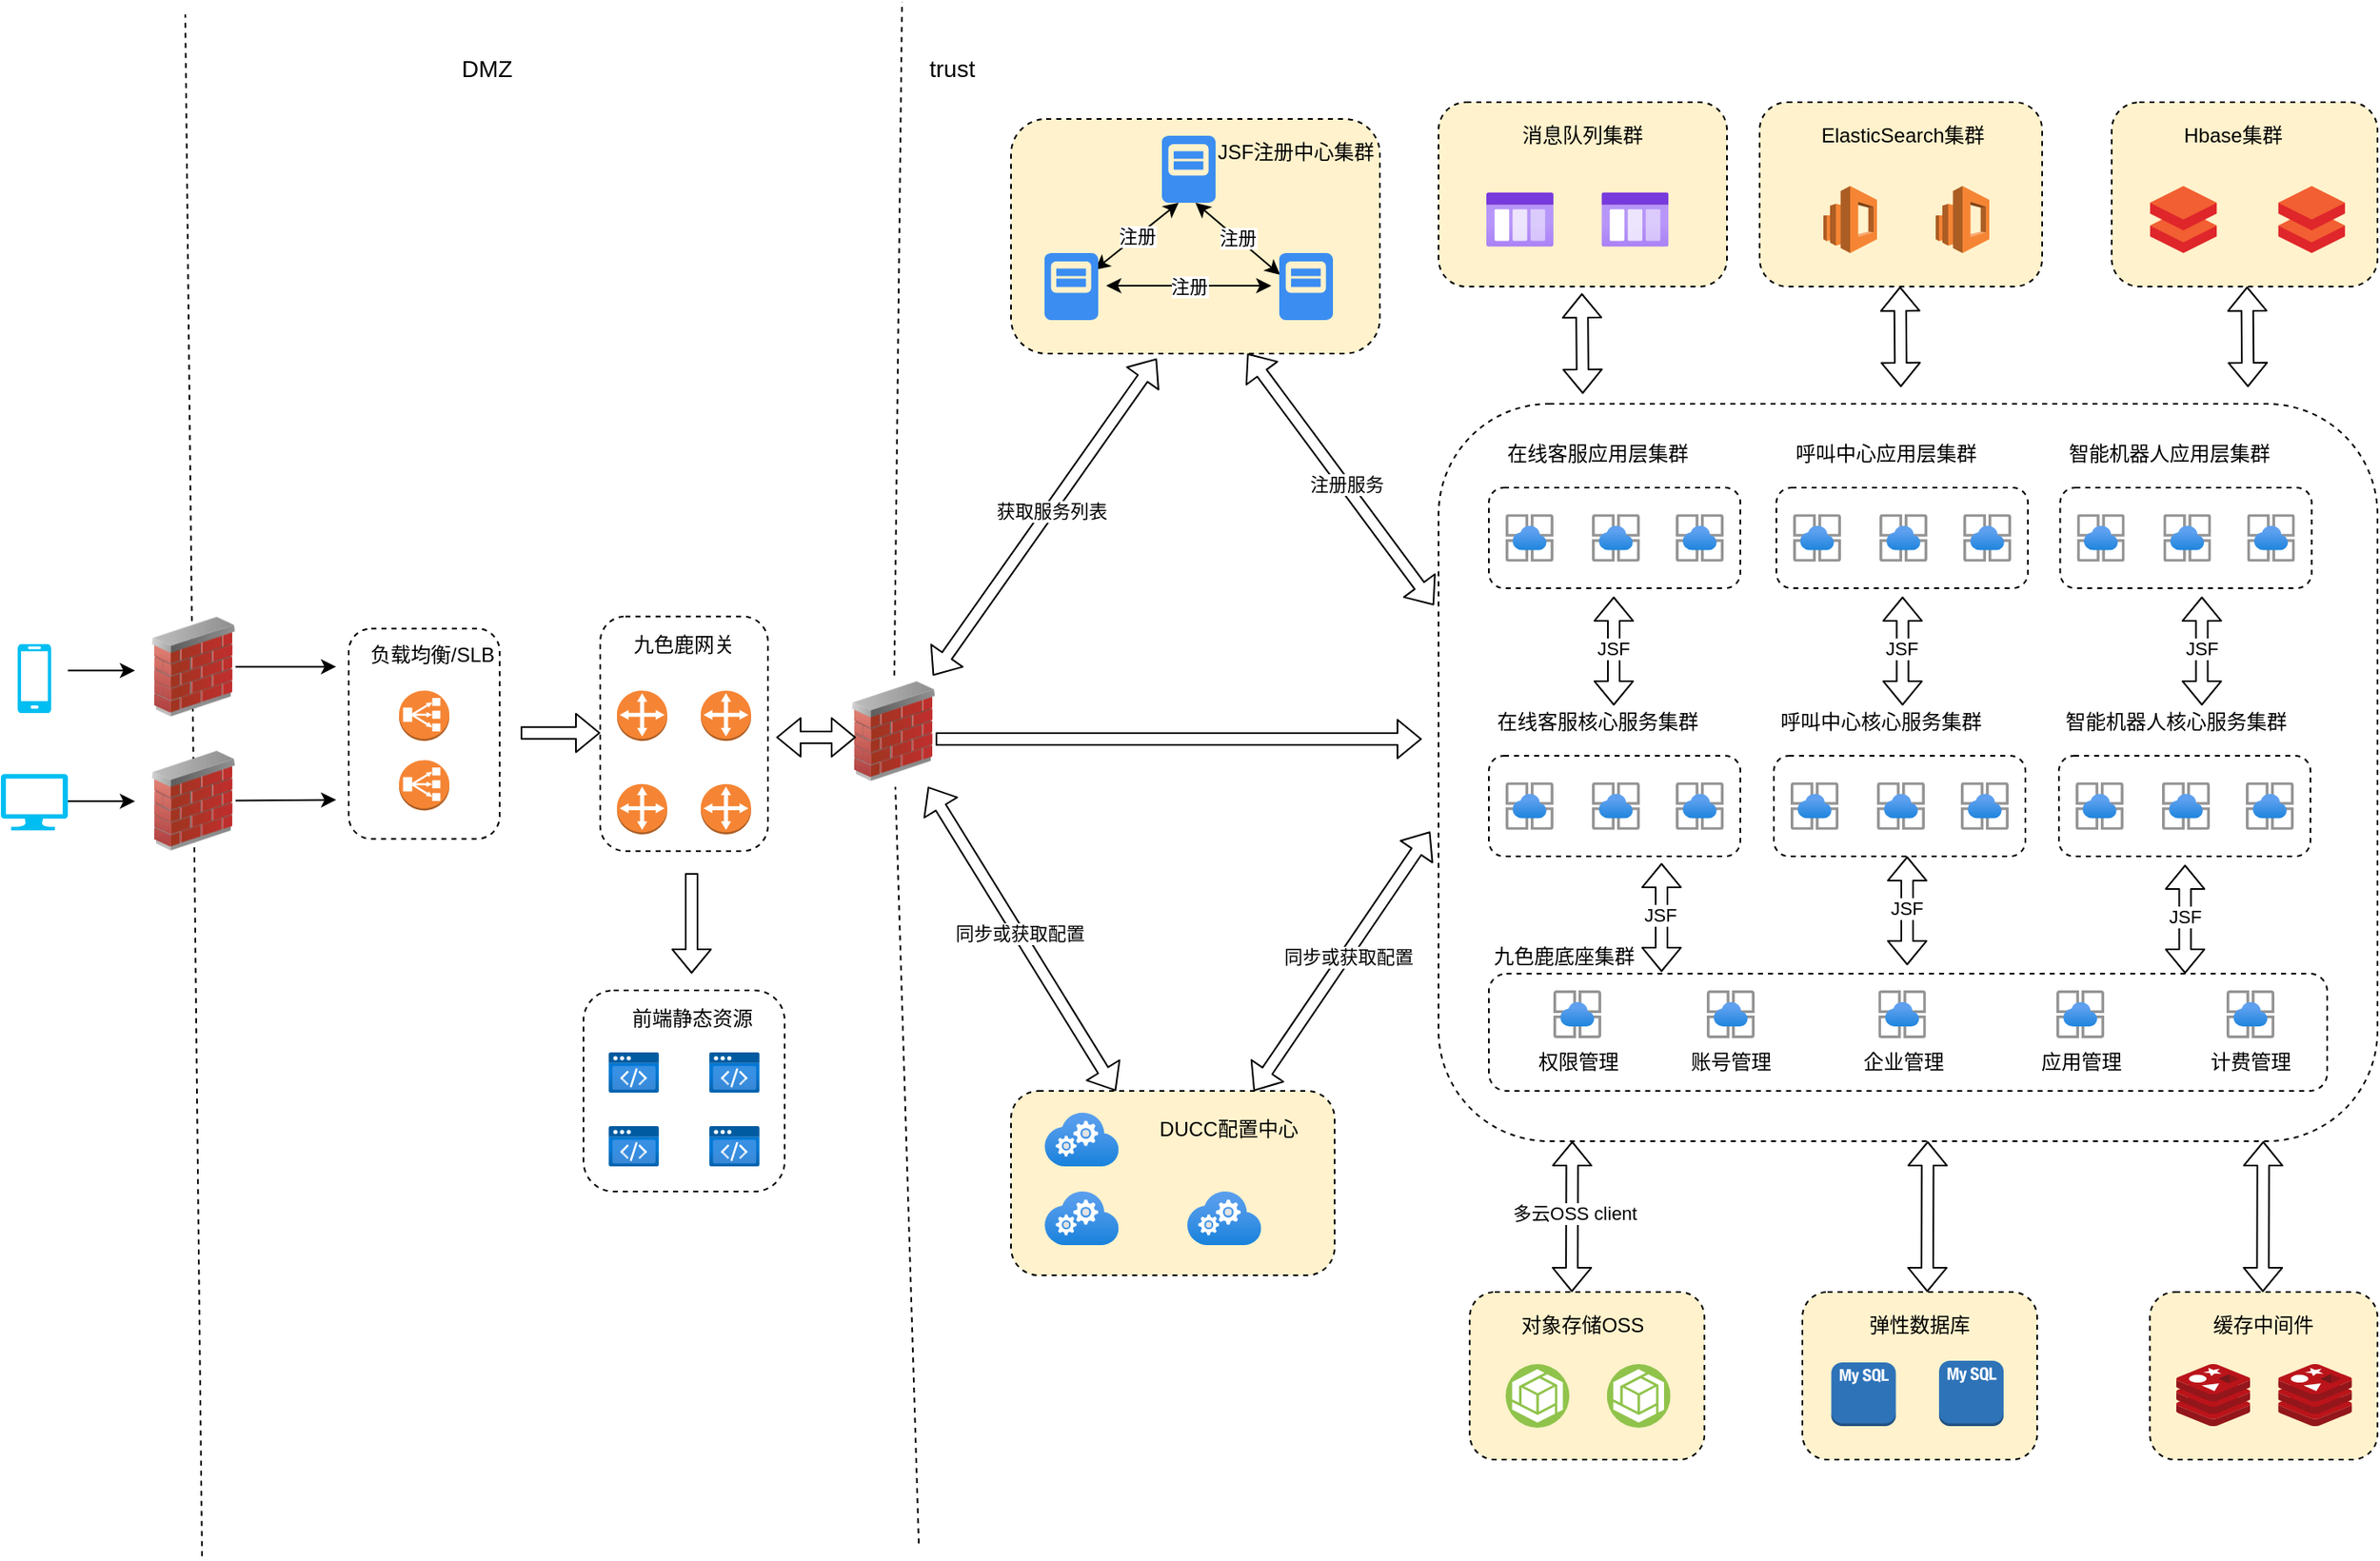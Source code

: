 <mxfile version="13.10.8" type="github">
  <diagram id="4m0wapcWZzs-jETfaVTt" name="第 1 页">
    <mxGraphModel dx="2203" dy="771" grid="1" gridSize="10" guides="1" tooltips="1" connect="1" arrows="1" fold="1" page="1" pageScale="1" pageWidth="827" pageHeight="1169" math="0" shadow="0">
      <root>
        <mxCell id="0" />
        <mxCell id="1" parent="0" />
        <mxCell id="VIq6k27REmudd6MNiA6y-170" value="" style="rounded=1;whiteSpace=wrap;html=1;dashed=1;fillColor=#FFF2CC;" parent="1" vertex="1">
          <mxGeometry x="1031.5" y="60" width="158.5" height="110" as="geometry" />
        </mxCell>
        <mxCell id="VIq6k27REmudd6MNiA6y-151" value="" style="rounded=1;whiteSpace=wrap;html=1;dashed=1;fillColor=#FFFFFF;" parent="1" vertex="1">
          <mxGeometry x="-20" y="374.1" width="90" height="125.5" as="geometry" />
        </mxCell>
        <mxCell id="VIq6k27REmudd6MNiA6y-1" value="" style="rounded=1;whiteSpace=wrap;html=1;dashed=1;" parent="1" vertex="1">
          <mxGeometry x="630" y="240" width="560" height="440" as="geometry" />
        </mxCell>
        <mxCell id="VIq6k27REmudd6MNiA6y-2" value="" style="rounded=1;whiteSpace=wrap;html=1;dashed=1;fillColor=#FFFFFF;" parent="1" vertex="1">
          <mxGeometry x="660" y="580" width="500" height="70" as="geometry" />
        </mxCell>
        <mxCell id="VIq6k27REmudd6MNiA6y-5" value="权限管理" style="aspect=fixed;html=1;points=[];align=center;image;fontSize=12;image=img/lib/azure2/app_services/App_Service_Environments.svg;rounded=1;dashed=1;" parent="1" vertex="1">
          <mxGeometry x="698.5" y="590" width="28.5" height="28.5" as="geometry" />
        </mxCell>
        <mxCell id="VIq6k27REmudd6MNiA6y-9" value="账号管理" style="aspect=fixed;html=1;points=[];align=center;image;fontSize=12;image=img/lib/azure2/app_services/App_Service_Environments.svg;rounded=1;dashed=1;" parent="1" vertex="1">
          <mxGeometry x="790" y="590" width="28.5" height="28.5" as="geometry" />
        </mxCell>
        <mxCell id="VIq6k27REmudd6MNiA6y-10" value="企业管理" style="aspect=fixed;html=1;points=[];align=center;image;fontSize=12;image=img/lib/azure2/app_services/App_Service_Environments.svg;rounded=1;dashed=1;" parent="1" vertex="1">
          <mxGeometry x="892.25" y="590" width="28.5" height="28.5" as="geometry" />
        </mxCell>
        <mxCell id="VIq6k27REmudd6MNiA6y-11" value="应用管理" style="aspect=fixed;html=1;points=[];align=center;image;fontSize=12;image=img/lib/azure2/app_services/App_Service_Environments.svg;rounded=1;dashed=1;" parent="1" vertex="1">
          <mxGeometry x="998.5" y="590" width="28.5" height="28.5" as="geometry" />
        </mxCell>
        <mxCell id="VIq6k27REmudd6MNiA6y-12" value="计费管理" style="aspect=fixed;html=1;points=[];align=center;image;fontSize=12;image=img/lib/azure2/app_services/App_Service_Environments.svg;rounded=1;dashed=1;" parent="1" vertex="1">
          <mxGeometry x="1100" y="590" width="28.5" height="28.5" as="geometry" />
        </mxCell>
        <mxCell id="VIq6k27REmudd6MNiA6y-13" value="九色鹿底座集群" style="text;html=1;strokeColor=none;fillColor=none;align=center;verticalAlign=middle;whiteSpace=wrap;rounded=0;dashed=1;" parent="1" vertex="1">
          <mxGeometry x="660" y="560" width="90" height="20" as="geometry" />
        </mxCell>
        <mxCell id="VIq6k27REmudd6MNiA6y-15" value="" style="rounded=1;whiteSpace=wrap;html=1;dashed=1;fillColor=#FFFFFF;" parent="1" vertex="1">
          <mxGeometry x="660" y="450" width="150" height="60" as="geometry" />
        </mxCell>
        <mxCell id="VIq6k27REmudd6MNiA6y-16" value="" style="aspect=fixed;html=1;points=[];align=center;image;fontSize=12;image=img/lib/azure2/app_services/App_Service_Environments.svg;rounded=1;dashed=1;" parent="1" vertex="1">
          <mxGeometry x="670" y="465.75" width="28.5" height="28.5" as="geometry" />
        </mxCell>
        <mxCell id="VIq6k27REmudd6MNiA6y-17" value="" style="aspect=fixed;html=1;points=[];align=center;image;fontSize=12;image=img/lib/azure2/app_services/App_Service_Environments.svg;rounded=1;dashed=1;" parent="1" vertex="1">
          <mxGeometry x="721.5" y="465.75" width="28.5" height="28.5" as="geometry" />
        </mxCell>
        <mxCell id="VIq6k27REmudd6MNiA6y-20" value="在线客服核心服务集群" style="text;html=1;strokeColor=none;fillColor=none;align=center;verticalAlign=middle;whiteSpace=wrap;rounded=0;dashed=1;" parent="1" vertex="1">
          <mxGeometry x="660" y="420" width="130" height="20" as="geometry" />
        </mxCell>
        <mxCell id="VIq6k27REmudd6MNiA6y-21" value="" style="aspect=fixed;html=1;points=[];align=center;image;fontSize=12;image=img/lib/azure2/app_services/App_Service_Environments.svg;rounded=1;dashed=1;" parent="1" vertex="1">
          <mxGeometry x="771.5" y="465.75" width="28.5" height="28.5" as="geometry" />
        </mxCell>
        <mxCell id="VIq6k27REmudd6MNiA6y-22" value="" style="rounded=1;whiteSpace=wrap;html=1;dashed=1;fillColor=#FFFFFF;" parent="1" vertex="1">
          <mxGeometry x="830" y="450" width="150" height="60" as="geometry" />
        </mxCell>
        <mxCell id="VIq6k27REmudd6MNiA6y-23" value="" style="aspect=fixed;html=1;points=[];align=center;image;fontSize=12;image=img/lib/azure2/app_services/App_Service_Environments.svg;rounded=1;dashed=1;" parent="1" vertex="1">
          <mxGeometry x="840" y="465.75" width="28.5" height="28.5" as="geometry" />
        </mxCell>
        <mxCell id="VIq6k27REmudd6MNiA6y-24" value="" style="aspect=fixed;html=1;points=[];align=center;image;fontSize=12;image=img/lib/azure2/app_services/App_Service_Environments.svg;rounded=1;dashed=1;" parent="1" vertex="1">
          <mxGeometry x="891.5" y="465.75" width="28.5" height="28.5" as="geometry" />
        </mxCell>
        <mxCell id="VIq6k27REmudd6MNiA6y-25" value="" style="aspect=fixed;html=1;points=[];align=center;image;fontSize=12;image=img/lib/azure2/app_services/App_Service_Environments.svg;rounded=1;dashed=1;" parent="1" vertex="1">
          <mxGeometry x="941.5" y="465.75" width="28.5" height="28.5" as="geometry" />
        </mxCell>
        <mxCell id="VIq6k27REmudd6MNiA6y-26" value="呼叫中心核心服务集群" style="text;html=1;strokeColor=none;fillColor=none;align=center;verticalAlign=middle;whiteSpace=wrap;rounded=0;dashed=1;" parent="1" vertex="1">
          <mxGeometry x="828.5" y="420" width="130" height="20" as="geometry" />
        </mxCell>
        <mxCell id="VIq6k27REmudd6MNiA6y-31" value="" style="rounded=1;whiteSpace=wrap;html=1;dashed=1;fillColor=#FFFFFF;" parent="1" vertex="1">
          <mxGeometry x="1000" y="450" width="150" height="60" as="geometry" />
        </mxCell>
        <mxCell id="VIq6k27REmudd6MNiA6y-32" value="" style="aspect=fixed;html=1;points=[];align=center;image;fontSize=12;image=img/lib/azure2/app_services/App_Service_Environments.svg;rounded=1;dashed=1;" parent="1" vertex="1">
          <mxGeometry x="1010" y="465.75" width="28.5" height="28.5" as="geometry" />
        </mxCell>
        <mxCell id="VIq6k27REmudd6MNiA6y-33" value="" style="aspect=fixed;html=1;points=[];align=center;image;fontSize=12;image=img/lib/azure2/app_services/App_Service_Environments.svg;rounded=1;dashed=1;" parent="1" vertex="1">
          <mxGeometry x="1061.5" y="465.75" width="28.5" height="28.5" as="geometry" />
        </mxCell>
        <mxCell id="VIq6k27REmudd6MNiA6y-34" value="" style="aspect=fixed;html=1;points=[];align=center;image;fontSize=12;image=img/lib/azure2/app_services/App_Service_Environments.svg;rounded=1;dashed=1;" parent="1" vertex="1">
          <mxGeometry x="1111.5" y="465.75" width="28.5" height="28.5" as="geometry" />
        </mxCell>
        <mxCell id="VIq6k27REmudd6MNiA6y-35" value="智能机器人核心服务集群" style="text;html=1;strokeColor=none;fillColor=none;align=center;verticalAlign=middle;whiteSpace=wrap;rounded=0;dashed=1;" parent="1" vertex="1">
          <mxGeometry x="998.5" y="420" width="141.5" height="20" as="geometry" />
        </mxCell>
        <mxCell id="VIq6k27REmudd6MNiA6y-37" value="" style="shape=flexArrow;endArrow=classic;startArrow=classic;html=1;width=7;endWidth=15;endSize=4.33;startWidth=15;startSize=4.33;" parent="1" edge="1">
          <mxGeometry width="50" height="50" relative="1" as="geometry">
            <mxPoint x="763" y="579" as="sourcePoint" />
            <mxPoint x="763" y="514" as="targetPoint" />
          </mxGeometry>
        </mxCell>
        <mxCell id="VIq6k27REmudd6MNiA6y-38" value="JSF" style="edgeLabel;html=1;align=center;verticalAlign=middle;resizable=0;points=[];" parent="VIq6k27REmudd6MNiA6y-37" vertex="1" connectable="0">
          <mxGeometry x="0.218" y="1" relative="1" as="geometry">
            <mxPoint y="5" as="offset" />
          </mxGeometry>
        </mxCell>
        <mxCell id="VIq6k27REmudd6MNiA6y-39" value="" style="shape=flexArrow;endArrow=classic;startArrow=classic;html=1;width=7;endWidth=15;endSize=4.33;startWidth=15;startSize=4.33;" parent="1" edge="1">
          <mxGeometry width="50" height="50" relative="1" as="geometry">
            <mxPoint x="909.5" y="575" as="sourcePoint" />
            <mxPoint x="909.5" y="510" as="targetPoint" />
          </mxGeometry>
        </mxCell>
        <mxCell id="VIq6k27REmudd6MNiA6y-40" value="JSF" style="edgeLabel;html=1;align=center;verticalAlign=middle;resizable=0;points=[];" parent="VIq6k27REmudd6MNiA6y-39" vertex="1" connectable="0">
          <mxGeometry x="0.218" y="1" relative="1" as="geometry">
            <mxPoint y="5" as="offset" />
          </mxGeometry>
        </mxCell>
        <mxCell id="VIq6k27REmudd6MNiA6y-41" value="" style="shape=flexArrow;endArrow=classic;startArrow=classic;html=1;width=7;endWidth=15;endSize=4.33;startWidth=15;startSize=4.33;" parent="1" edge="1">
          <mxGeometry width="50" height="50" relative="1" as="geometry">
            <mxPoint x="1075.25" y="580" as="sourcePoint" />
            <mxPoint x="1075.25" y="515" as="targetPoint" />
          </mxGeometry>
        </mxCell>
        <mxCell id="VIq6k27REmudd6MNiA6y-42" value="JSF" style="edgeLabel;html=1;align=center;verticalAlign=middle;resizable=0;points=[];" parent="VIq6k27REmudd6MNiA6y-41" vertex="1" connectable="0">
          <mxGeometry x="0.218" y="1" relative="1" as="geometry">
            <mxPoint y="5" as="offset" />
          </mxGeometry>
        </mxCell>
        <mxCell id="VIq6k27REmudd6MNiA6y-48" value="" style="rounded=1;whiteSpace=wrap;html=1;dashed=1;fillColor=#FFFFFF;" parent="1" vertex="1">
          <mxGeometry x="660" y="290" width="150" height="60" as="geometry" />
        </mxCell>
        <mxCell id="VIq6k27REmudd6MNiA6y-49" value="" style="aspect=fixed;html=1;points=[];align=center;image;fontSize=12;image=img/lib/azure2/app_services/App_Service_Environments.svg;rounded=1;dashed=1;" parent="1" vertex="1">
          <mxGeometry x="670" y="305.75" width="28.5" height="28.5" as="geometry" />
        </mxCell>
        <mxCell id="VIq6k27REmudd6MNiA6y-50" value="" style="aspect=fixed;html=1;points=[];align=center;image;fontSize=12;image=img/lib/azure2/app_services/App_Service_Environments.svg;rounded=1;dashed=1;" parent="1" vertex="1">
          <mxGeometry x="721.5" y="305.75" width="28.5" height="28.5" as="geometry" />
        </mxCell>
        <mxCell id="VIq6k27REmudd6MNiA6y-51" value="在线客服应用层集群" style="text;html=1;strokeColor=none;fillColor=none;align=center;verticalAlign=middle;whiteSpace=wrap;rounded=0;dashed=1;" parent="1" vertex="1">
          <mxGeometry x="660" y="260" width="130" height="20" as="geometry" />
        </mxCell>
        <mxCell id="VIq6k27REmudd6MNiA6y-52" value="" style="aspect=fixed;html=1;points=[];align=center;image;fontSize=12;image=img/lib/azure2/app_services/App_Service_Environments.svg;rounded=1;dashed=1;" parent="1" vertex="1">
          <mxGeometry x="771.5" y="305.75" width="28.5" height="28.5" as="geometry" />
        </mxCell>
        <mxCell id="VIq6k27REmudd6MNiA6y-58" value="" style="rounded=1;whiteSpace=wrap;html=1;dashed=1;fillColor=#FFFFFF;" parent="1" vertex="1">
          <mxGeometry x="831.5" y="290" width="150" height="60" as="geometry" />
        </mxCell>
        <mxCell id="VIq6k27REmudd6MNiA6y-59" value="" style="aspect=fixed;html=1;points=[];align=center;image;fontSize=12;image=img/lib/azure2/app_services/App_Service_Environments.svg;rounded=1;dashed=1;" parent="1" vertex="1">
          <mxGeometry x="841.5" y="305.75" width="28.5" height="28.5" as="geometry" />
        </mxCell>
        <mxCell id="VIq6k27REmudd6MNiA6y-60" value="" style="aspect=fixed;html=1;points=[];align=center;image;fontSize=12;image=img/lib/azure2/app_services/App_Service_Environments.svg;rounded=1;dashed=1;" parent="1" vertex="1">
          <mxGeometry x="893" y="305.75" width="28.5" height="28.5" as="geometry" />
        </mxCell>
        <mxCell id="VIq6k27REmudd6MNiA6y-61" value="呼叫中心应用层集群" style="text;html=1;strokeColor=none;fillColor=none;align=center;verticalAlign=middle;whiteSpace=wrap;rounded=0;dashed=1;" parent="1" vertex="1">
          <mxGeometry x="831.5" y="260" width="130" height="20" as="geometry" />
        </mxCell>
        <mxCell id="VIq6k27REmudd6MNiA6y-62" value="" style="aspect=fixed;html=1;points=[];align=center;image;fontSize=12;image=img/lib/azure2/app_services/App_Service_Environments.svg;rounded=1;dashed=1;" parent="1" vertex="1">
          <mxGeometry x="943" y="305.75" width="28.5" height="28.5" as="geometry" />
        </mxCell>
        <mxCell id="VIq6k27REmudd6MNiA6y-63" value="" style="rounded=1;whiteSpace=wrap;html=1;dashed=1;fillColor=#FFFFFF;" parent="1" vertex="1">
          <mxGeometry x="1000.75" y="290" width="150" height="60" as="geometry" />
        </mxCell>
        <mxCell id="VIq6k27REmudd6MNiA6y-64" value="" style="aspect=fixed;html=1;points=[];align=center;image;fontSize=12;image=img/lib/azure2/app_services/App_Service_Environments.svg;rounded=1;dashed=1;" parent="1" vertex="1">
          <mxGeometry x="1010.75" y="305.75" width="28.5" height="28.5" as="geometry" />
        </mxCell>
        <mxCell id="VIq6k27REmudd6MNiA6y-65" value="" style="aspect=fixed;html=1;points=[];align=center;image;fontSize=12;image=img/lib/azure2/app_services/App_Service_Environments.svg;rounded=1;dashed=1;" parent="1" vertex="1">
          <mxGeometry x="1062.25" y="305.75" width="28.5" height="28.5" as="geometry" />
        </mxCell>
        <mxCell id="VIq6k27REmudd6MNiA6y-66" value="智能机器人应用层集群" style="text;html=1;strokeColor=none;fillColor=none;align=center;verticalAlign=middle;whiteSpace=wrap;rounded=0;dashed=1;" parent="1" vertex="1">
          <mxGeometry x="1000.75" y="260" width="130" height="20" as="geometry" />
        </mxCell>
        <mxCell id="VIq6k27REmudd6MNiA6y-67" value="" style="aspect=fixed;html=1;points=[];align=center;image;fontSize=12;image=img/lib/azure2/app_services/App_Service_Environments.svg;rounded=1;dashed=1;" parent="1" vertex="1">
          <mxGeometry x="1112.25" y="305.75" width="28.5" height="28.5" as="geometry" />
        </mxCell>
        <mxCell id="VIq6k27REmudd6MNiA6y-69" value="" style="shape=flexArrow;endArrow=classic;startArrow=classic;html=1;width=7;endWidth=15;endSize=4.33;startWidth=15;startSize=4.33;" parent="1" edge="1">
          <mxGeometry width="50" height="50" relative="1" as="geometry">
            <mxPoint x="734.5" y="420" as="sourcePoint" />
            <mxPoint x="734.5" y="355" as="targetPoint" />
          </mxGeometry>
        </mxCell>
        <mxCell id="VIq6k27REmudd6MNiA6y-70" value="JSF" style="edgeLabel;html=1;align=center;verticalAlign=middle;resizable=0;points=[];" parent="VIq6k27REmudd6MNiA6y-69" vertex="1" connectable="0">
          <mxGeometry x="0.218" y="1" relative="1" as="geometry">
            <mxPoint y="5" as="offset" />
          </mxGeometry>
        </mxCell>
        <mxCell id="VIq6k27REmudd6MNiA6y-71" value="" style="shape=flexArrow;endArrow=classic;startArrow=classic;html=1;width=7;endWidth=15;endSize=4.33;startWidth=15;startSize=4.33;" parent="1" edge="1">
          <mxGeometry width="50" height="50" relative="1" as="geometry">
            <mxPoint x="906.75" y="420" as="sourcePoint" />
            <mxPoint x="906.75" y="355" as="targetPoint" />
          </mxGeometry>
        </mxCell>
        <mxCell id="VIq6k27REmudd6MNiA6y-72" value="JSF" style="edgeLabel;html=1;align=center;verticalAlign=middle;resizable=0;points=[];" parent="VIq6k27REmudd6MNiA6y-71" vertex="1" connectable="0">
          <mxGeometry x="0.218" y="1" relative="1" as="geometry">
            <mxPoint y="5" as="offset" />
          </mxGeometry>
        </mxCell>
        <mxCell id="VIq6k27REmudd6MNiA6y-73" value="" style="shape=flexArrow;endArrow=classic;startArrow=classic;html=1;width=7;endWidth=15;endSize=4.33;startWidth=15;startSize=4.33;" parent="1" edge="1">
          <mxGeometry width="50" height="50" relative="1" as="geometry">
            <mxPoint x="1085.25" y="420" as="sourcePoint" />
            <mxPoint x="1085.25" y="355" as="targetPoint" />
          </mxGeometry>
        </mxCell>
        <mxCell id="VIq6k27REmudd6MNiA6y-74" value="JSF" style="edgeLabel;html=1;align=center;verticalAlign=middle;resizable=0;points=[];" parent="VIq6k27REmudd6MNiA6y-73" vertex="1" connectable="0">
          <mxGeometry x="0.218" y="1" relative="1" as="geometry">
            <mxPoint y="5" as="offset" />
          </mxGeometry>
        </mxCell>
        <mxCell id="VIq6k27REmudd6MNiA6y-75" value="" style="rounded=1;whiteSpace=wrap;html=1;dashed=1;fillColor=#FFFFFF;" parent="1" vertex="1">
          <mxGeometry x="130" y="366.85" width="100" height="140" as="geometry" />
        </mxCell>
        <mxCell id="VIq6k27REmudd6MNiA6y-76" value="" style="outlineConnect=0;dashed=0;verticalLabelPosition=bottom;verticalAlign=top;align=center;html=1;shape=mxgraph.aws3.customer_gateway;fillColor=#F58534;gradientColor=none;rounded=1;" parent="1" vertex="1">
          <mxGeometry x="140" y="411.1" width="30" height="30" as="geometry" />
        </mxCell>
        <mxCell id="VIq6k27REmudd6MNiA6y-77" value="" style="outlineConnect=0;dashed=0;verticalLabelPosition=bottom;verticalAlign=top;align=center;html=1;shape=mxgraph.aws3.customer_gateway;fillColor=#F58534;gradientColor=none;rounded=1;" parent="1" vertex="1">
          <mxGeometry x="190" y="411.1" width="30" height="30" as="geometry" />
        </mxCell>
        <mxCell id="VIq6k27REmudd6MNiA6y-78" value="" style="outlineConnect=0;dashed=0;verticalLabelPosition=bottom;verticalAlign=top;align=center;html=1;shape=mxgraph.aws3.customer_gateway;fillColor=#F58534;gradientColor=none;rounded=1;" parent="1" vertex="1">
          <mxGeometry x="140" y="466.85" width="30" height="30" as="geometry" />
        </mxCell>
        <mxCell id="VIq6k27REmudd6MNiA6y-79" value="九色鹿网关" style="text;html=1;strokeColor=none;fillColor=none;align=center;verticalAlign=middle;whiteSpace=wrap;rounded=0;dashed=1;" parent="1" vertex="1">
          <mxGeometry x="115" y="374.1" width="130" height="20" as="geometry" />
        </mxCell>
        <mxCell id="VIq6k27REmudd6MNiA6y-81" value="" style="shape=flexArrow;endArrow=classic;startArrow=none;html=1;width=7;endWidth=15;endSize=4.33;startWidth=15;startSize=4.33;startFill=0;" parent="1" edge="1">
          <mxGeometry width="50" height="50" relative="1" as="geometry">
            <mxPoint x="330" y="440" as="sourcePoint" />
            <mxPoint x="620" y="440" as="targetPoint" />
          </mxGeometry>
        </mxCell>
        <mxCell id="VIq6k27REmudd6MNiA6y-85" value="" style="rounded=1;whiteSpace=wrap;html=1;dashed=1;fillColor=#FFF2CC;" parent="1" vertex="1">
          <mxGeometry x="375" y="70" width="220" height="140" as="geometry" />
        </mxCell>
        <mxCell id="VIq6k27REmudd6MNiA6y-86" value="" style="outlineConnect=0;dashed=0;verticalLabelPosition=bottom;verticalAlign=top;align=center;html=1;shape=mxgraph.aws3.customer_gateway;fillColor=#F58534;gradientColor=none;rounded=1;" parent="1" vertex="1">
          <mxGeometry x="190" y="466.85" width="30" height="30" as="geometry" />
        </mxCell>
        <mxCell id="VIq6k27REmudd6MNiA6y-92" value="注册" style="endArrow=classic;startArrow=classic;html=1;" parent="1" edge="1">
          <mxGeometry width="50" height="50" relative="1" as="geometry">
            <mxPoint x="425" y="160" as="sourcePoint" />
            <mxPoint x="475" y="120" as="targetPoint" />
          </mxGeometry>
        </mxCell>
        <mxCell id="VIq6k27REmudd6MNiA6y-93" value="注册" style="endArrow=classic;startArrow=classic;html=1;entryX=-0.037;entryY=0.5;entryDx=0;entryDy=0;entryPerimeter=0;" parent="1" edge="1">
          <mxGeometry width="50" height="50" relative="1" as="geometry">
            <mxPoint x="431.74" y="169.5" as="sourcePoint" />
            <mxPoint x="530.26" y="169.5" as="targetPoint" />
          </mxGeometry>
        </mxCell>
        <mxCell id="VIq6k27REmudd6MNiA6y-95" value="注册" style="endArrow=classic;startArrow=classic;html=1;entryX=0.013;entryY=0.075;entryDx=0;entryDy=0;entryPerimeter=0;" parent="1" edge="1">
          <mxGeometry width="50" height="50" relative="1" as="geometry">
            <mxPoint x="485" y="120" as="sourcePoint" />
            <mxPoint x="535.52" y="163" as="targetPoint" />
          </mxGeometry>
        </mxCell>
        <mxCell id="VIq6k27REmudd6MNiA6y-96" value="" style="html=1;aspect=fixed;strokeColor=none;shadow=0;align=center;verticalAlign=top;fillColor=#3B8DF1;shape=mxgraph.gcp2.node;rounded=1;dashed=1;" parent="1" vertex="1">
          <mxGeometry x="465" y="80" width="32" height="40" as="geometry" />
        </mxCell>
        <mxCell id="VIq6k27REmudd6MNiA6y-97" value="" style="html=1;aspect=fixed;strokeColor=none;shadow=0;align=center;verticalAlign=top;fillColor=#3B8DF1;shape=mxgraph.gcp2.node;rounded=1;dashed=1;" parent="1" vertex="1">
          <mxGeometry x="535" y="150" width="32" height="40" as="geometry" />
        </mxCell>
        <mxCell id="VIq6k27REmudd6MNiA6y-98" value="" style="html=1;aspect=fixed;strokeColor=none;shadow=0;align=center;verticalAlign=top;fillColor=#3B8DF1;shape=mxgraph.gcp2.node;rounded=1;dashed=1;" parent="1" vertex="1">
          <mxGeometry x="395" y="150" width="32" height="40" as="geometry" />
        </mxCell>
        <mxCell id="VIq6k27REmudd6MNiA6y-99" value="JSF注册中心集群" style="text;html=1;strokeColor=none;fillColor=none;align=center;verticalAlign=middle;whiteSpace=wrap;rounded=0;dashed=1;" parent="1" vertex="1">
          <mxGeometry x="480" y="80" width="130" height="20" as="geometry" />
        </mxCell>
        <mxCell id="VIq6k27REmudd6MNiA6y-100" value="" style="shape=flexArrow;endArrow=classic;startArrow=classic;html=1;width=7;endWidth=15;endSize=4.33;startWidth=15;startSize=4.33;entryX=0.395;entryY=1.021;entryDx=0;entryDy=0;entryPerimeter=0;" parent="1" source="G7z-j5rVqPP3TAjrnrh4-25" edge="1" target="VIq6k27REmudd6MNiA6y-85">
          <mxGeometry width="50" height="50" relative="1" as="geometry">
            <mxPoint x="290" y="370" as="sourcePoint" />
            <mxPoint x="503.5" y="210" as="targetPoint" />
          </mxGeometry>
        </mxCell>
        <mxCell id="VIq6k27REmudd6MNiA6y-102" value="获取服务列表" style="edgeLabel;html=1;align=center;verticalAlign=middle;resizable=0;points=[];" parent="VIq6k27REmudd6MNiA6y-100" vertex="1" connectable="0">
          <mxGeometry x="0.04" relative="1" as="geometry">
            <mxPoint x="1" as="offset" />
          </mxGeometry>
        </mxCell>
        <mxCell id="VIq6k27REmudd6MNiA6y-103" value="" style="shape=flexArrow;endArrow=classic;startArrow=classic;html=1;width=7;endWidth=15;endSize=4.33;startWidth=15;startSize=4.33;exitX=0.75;exitY=0;exitDx=0;exitDy=0;entryX=-0.005;entryY=0.273;entryDx=0;entryDy=0;entryPerimeter=0;" parent="1" target="VIq6k27REmudd6MNiA6y-1" edge="1">
          <mxGeometry width="50" height="50" relative="1" as="geometry">
            <mxPoint x="516" y="210" as="sourcePoint" />
            <mxPoint x="621" y="400" as="targetPoint" />
          </mxGeometry>
        </mxCell>
        <mxCell id="VIq6k27REmudd6MNiA6y-104" value="注册服务" style="edgeLabel;html=1;align=center;verticalAlign=middle;resizable=0;points=[];" parent="VIq6k27REmudd6MNiA6y-103" vertex="1" connectable="0">
          <mxGeometry x="0.04" relative="1" as="geometry">
            <mxPoint x="1" as="offset" />
          </mxGeometry>
        </mxCell>
        <mxCell id="VIq6k27REmudd6MNiA6y-105" value="" style="rounded=1;whiteSpace=wrap;html=1;dashed=1;fillColor=#FFF2CC;" parent="1" vertex="1">
          <mxGeometry x="648.58" y="770" width="140" height="100" as="geometry" />
        </mxCell>
        <mxCell id="VIq6k27REmudd6MNiA6y-108" value="" style="perimeter=ellipsePerimeter;html=1;align=center;shadow=0;dashed=0;fontColor=#4277BB;labelBackgroundColor=#ffffff;fontSize=12;spacingTop=3;image;image=img/lib/ibm/vpc/ObjectStorage.svg;rounded=1;fillColor=#FFFFFF;" parent="1" vertex="1">
          <mxGeometry x="670" y="813" width="38" height="38" as="geometry" />
        </mxCell>
        <mxCell id="VIq6k27REmudd6MNiA6y-109" value="" style="perimeter=ellipsePerimeter;html=1;align=center;shadow=0;dashed=0;fontColor=#4277BB;labelBackgroundColor=#ffffff;fontSize=12;spacingTop=3;image;image=img/lib/ibm/vpc/ObjectStorage.svg;rounded=1;fillColor=#FFFFFF;" parent="1" vertex="1">
          <mxGeometry x="730.35" y="813" width="38" height="38" as="geometry" />
        </mxCell>
        <mxCell id="VIq6k27REmudd6MNiA6y-110" value="对象存储OSS" style="text;html=1;strokeColor=none;fillColor=none;align=center;verticalAlign=middle;whiteSpace=wrap;rounded=0;dashed=1;" parent="1" vertex="1">
          <mxGeometry x="651" y="780" width="130" height="20" as="geometry" />
        </mxCell>
        <mxCell id="VIq6k27REmudd6MNiA6y-112" value="" style="shape=flexArrow;endArrow=classic;startArrow=classic;html=1;width=7;endWidth=15;endSize=4.33;startWidth=15;startSize=4.33;" parent="1" edge="1">
          <mxGeometry width="50" height="50" relative="1" as="geometry">
            <mxPoint x="709.5" y="770" as="sourcePoint" />
            <mxPoint x="709.75" y="680" as="targetPoint" />
          </mxGeometry>
        </mxCell>
        <mxCell id="VIq6k27REmudd6MNiA6y-113" value="多云OSS client" style="edgeLabel;html=1;align=center;verticalAlign=middle;resizable=0;points=[];" parent="VIq6k27REmudd6MNiA6y-112" vertex="1" connectable="0">
          <mxGeometry x="0.04" relative="1" as="geometry">
            <mxPoint x="1" as="offset" />
          </mxGeometry>
        </mxCell>
        <mxCell id="VIq6k27REmudd6MNiA6y-114" value="" style="rounded=1;whiteSpace=wrap;html=1;dashed=1;fillColor=#FFF2CC;" parent="1" vertex="1">
          <mxGeometry x="375" y="650" width="193" height="110" as="geometry" />
        </mxCell>
        <mxCell id="VIq6k27REmudd6MNiA6y-121" value="DUCC配置中心" style="text;html=1;strokeColor=none;fillColor=none;align=center;verticalAlign=middle;whiteSpace=wrap;rounded=0;dashed=1;" parent="1" vertex="1">
          <mxGeometry x="440" y="663" width="130" height="20" as="geometry" />
        </mxCell>
        <mxCell id="VIq6k27REmudd6MNiA6y-122" value="" style="aspect=fixed;html=1;points=[];align=center;image;fontSize=12;image=img/lib/azure2/compute/Cloud_Services_Classic.svg;rounded=1;dashed=1;fillColor=#FFFFFF;" parent="1" vertex="1">
          <mxGeometry x="395" y="710" width="44.31" height="32" as="geometry" />
        </mxCell>
        <mxCell id="VIq6k27REmudd6MNiA6y-123" value="" style="aspect=fixed;html=1;points=[];align=center;image;fontSize=12;image=img/lib/azure2/compute/Cloud_Services_Classic.svg;rounded=1;dashed=1;fillColor=#FFFFFF;" parent="1" vertex="1">
          <mxGeometry x="395" y="663" width="44.31" height="32" as="geometry" />
        </mxCell>
        <mxCell id="VIq6k27REmudd6MNiA6y-124" value="" style="aspect=fixed;html=1;points=[];align=center;image;fontSize=12;image=img/lib/azure2/compute/Cloud_Services_Classic.svg;rounded=1;dashed=1;fillColor=#FFFFFF;" parent="1" vertex="1">
          <mxGeometry x="480.0" y="710" width="44.31" height="32" as="geometry" />
        </mxCell>
        <mxCell id="VIq6k27REmudd6MNiA6y-125" value="" style="shape=flexArrow;endArrow=classic;startArrow=classic;html=1;width=7;endWidth=15;endSize=4.33;startWidth=15;startSize=4.33;" parent="1" source="VIq6k27REmudd6MNiA6y-114" edge="1" target="G7z-j5rVqPP3TAjrnrh4-25">
          <mxGeometry width="50" height="50" relative="1" as="geometry">
            <mxPoint x="321.5" y="670" as="sourcePoint" />
            <mxPoint x="300" y="480" as="targetPoint" />
          </mxGeometry>
        </mxCell>
        <mxCell id="VIq6k27REmudd6MNiA6y-126" value="同步或获取配置" style="edgeLabel;html=1;align=center;verticalAlign=middle;resizable=0;points=[];" parent="VIq6k27REmudd6MNiA6y-125" vertex="1" connectable="0">
          <mxGeometry x="0.04" relative="1" as="geometry">
            <mxPoint x="1" as="offset" />
          </mxGeometry>
        </mxCell>
        <mxCell id="VIq6k27REmudd6MNiA6y-127" value="" style="shape=flexArrow;endArrow=classic;startArrow=classic;html=1;width=7;endWidth=15;endSize=4.33;startWidth=15;startSize=4.33;entryX=-0.009;entryY=0.58;entryDx=0;entryDy=0;entryPerimeter=0;exitX=0.75;exitY=0;exitDx=0;exitDy=0;" parent="1" source="VIq6k27REmudd6MNiA6y-114" target="VIq6k27REmudd6MNiA6y-1" edge="1">
          <mxGeometry width="50" height="50" relative="1" as="geometry">
            <mxPoint x="600.003" y="640" as="sourcePoint" />
            <mxPoint x="558.67" y="500" as="targetPoint" />
          </mxGeometry>
        </mxCell>
        <mxCell id="VIq6k27REmudd6MNiA6y-128" value="同步或获取配置" style="edgeLabel;html=1;align=center;verticalAlign=middle;resizable=0;points=[];" parent="VIq6k27REmudd6MNiA6y-127" vertex="1" connectable="0">
          <mxGeometry x="0.04" relative="1" as="geometry">
            <mxPoint x="1" as="offset" />
          </mxGeometry>
        </mxCell>
        <mxCell id="VIq6k27REmudd6MNiA6y-130" value="" style="rounded=1;whiteSpace=wrap;html=1;fillColor=#FFF2CC;dashed=1;" parent="1" vertex="1">
          <mxGeometry x="847" y="770" width="140" height="100" as="geometry" />
        </mxCell>
        <mxCell id="VIq6k27REmudd6MNiA6y-131" value="" style="outlineConnect=0;dashed=0;verticalLabelPosition=bottom;verticalAlign=top;align=center;html=1;shape=mxgraph.aws3.mysql_db_instance_2;fillColor=#2E73B8;gradientColor=none;rounded=1;" parent="1" vertex="1">
          <mxGeometry x="864.25" y="812" width="38.5" height="38" as="geometry" />
        </mxCell>
        <mxCell id="VIq6k27REmudd6MNiA6y-132" value="" style="outlineConnect=0;dashed=0;verticalLabelPosition=bottom;verticalAlign=top;align=center;html=1;shape=mxgraph.aws3.mysql_db_instance_2;fillColor=#2E73B8;gradientColor=none;rounded=1;" parent="1" vertex="1">
          <mxGeometry x="928.5" y="811" width="38.5" height="39" as="geometry" />
        </mxCell>
        <mxCell id="VIq6k27REmudd6MNiA6y-133" value="弹性数据库" style="text;html=1;strokeColor=none;fillColor=none;align=center;verticalAlign=middle;whiteSpace=wrap;rounded=0;dashed=1;" parent="1" vertex="1">
          <mxGeometry x="852" y="780" width="130" height="20" as="geometry" />
        </mxCell>
        <mxCell id="VIq6k27REmudd6MNiA6y-134" value="" style="shape=flexArrow;endArrow=classic;startArrow=classic;html=1;width=7;endWidth=15;endSize=4.33;startWidth=15;startSize=4.33;" parent="1" edge="1">
          <mxGeometry width="50" height="50" relative="1" as="geometry">
            <mxPoint x="921.5" y="770" as="sourcePoint" />
            <mxPoint x="921.75" y="680" as="targetPoint" />
          </mxGeometry>
        </mxCell>
        <mxCell id="VIq6k27REmudd6MNiA6y-136" value="" style="rounded=1;whiteSpace=wrap;html=1;dashed=1;fillColor=#FFF2CC;" parent="1" vertex="1">
          <mxGeometry x="1054.25" y="770" width="135.75" height="100" as="geometry" />
        </mxCell>
        <mxCell id="VIq6k27REmudd6MNiA6y-137" value="" style="aspect=fixed;html=1;points=[];align=center;image;fontSize=12;image=img/lib/mscae/Cache_Redis_Product.svg;rounded=1;dashed=1;fillColor=#FFF2CC;" parent="1" vertex="1">
          <mxGeometry x="1070" y="813" width="44.05" height="37" as="geometry" />
        </mxCell>
        <mxCell id="VIq6k27REmudd6MNiA6y-138" value="" style="aspect=fixed;html=1;points=[];align=center;image;fontSize=12;image=img/lib/mscae/Cache_Redis_Product.svg;rounded=1;dashed=1;fillColor=#FFF2CC;" parent="1" vertex="1">
          <mxGeometry x="1130.75" y="813" width="44.05" height="37" as="geometry" />
        </mxCell>
        <mxCell id="VIq6k27REmudd6MNiA6y-139" value="缓存中间件" style="text;html=1;strokeColor=none;fillColor=none;align=center;verticalAlign=middle;whiteSpace=wrap;rounded=0;dashed=1;" parent="1" vertex="1">
          <mxGeometry x="1057.13" y="780" width="130" height="20" as="geometry" />
        </mxCell>
        <mxCell id="VIq6k27REmudd6MNiA6y-140" value="" style="shape=flexArrow;endArrow=classic;startArrow=classic;html=1;width=7;endWidth=15;endSize=4.33;startWidth=15;startSize=4.33;" parent="1" edge="1">
          <mxGeometry width="50" height="50" relative="1" as="geometry">
            <mxPoint x="1121.63" y="770" as="sourcePoint" />
            <mxPoint x="1121.88" y="680" as="targetPoint" />
          </mxGeometry>
        </mxCell>
        <mxCell id="VIq6k27REmudd6MNiA6y-141" value="" style="rounded=1;whiteSpace=wrap;html=1;dashed=1;fillColor=#FFF2CC;" parent="1" vertex="1">
          <mxGeometry x="630" y="60" width="172" height="110" as="geometry" />
        </mxCell>
        <mxCell id="VIq6k27REmudd6MNiA6y-142" value="" style="html=1;points=[];align=center;image;fontSize=12;image=img/lib/azure2/general/Storage_Queue.svg;rounded=1;dashed=1;fillColor=#FFF2CC;" parent="1" vertex="1">
          <mxGeometry x="658.5" y="110" width="40" height="40" as="geometry" />
        </mxCell>
        <mxCell id="VIq6k27REmudd6MNiA6y-143" value="" style="html=1;points=[];align=center;image;fontSize=12;image=img/lib/azure2/general/Storage_Queue.svg;rounded=1;dashed=1;fillColor=#FFF2CC;" parent="1" vertex="1">
          <mxGeometry x="727.19" y="110" width="40" height="40" as="geometry" />
        </mxCell>
        <mxCell id="VIq6k27REmudd6MNiA6y-144" value="消息队列集群" style="text;html=1;strokeColor=none;fillColor=none;align=center;verticalAlign=middle;whiteSpace=wrap;rounded=0;dashed=1;" parent="1" vertex="1">
          <mxGeometry x="651" y="70" width="130" height="20" as="geometry" />
        </mxCell>
        <mxCell id="VIq6k27REmudd6MNiA6y-145" value="" style="shape=flexArrow;endArrow=classic;startArrow=classic;html=1;width=7;endWidth=15;endSize=4.33;startWidth=15;startSize=4.33;" parent="1" edge="1">
          <mxGeometry width="50" height="50" relative="1" as="geometry">
            <mxPoint x="716" y="234" as="sourcePoint" />
            <mxPoint x="715.5" y="174" as="targetPoint" />
          </mxGeometry>
        </mxCell>
        <mxCell id="VIq6k27REmudd6MNiA6y-146" value="" style="verticalLabelPosition=bottom;html=1;verticalAlign=top;align=center;strokeColor=none;fillColor=#00BEF2;shape=mxgraph.azure.mobile;pointerEvents=1;rounded=1;dashed=1;" parent="1" vertex="1">
          <mxGeometry x="-217.5" y="383.31" width="20" height="41.25" as="geometry" />
        </mxCell>
        <mxCell id="VIq6k27REmudd6MNiA6y-147" value="" style="verticalLabelPosition=bottom;html=1;verticalAlign=top;align=center;strokeColor=none;fillColor=#00BEF2;shape=mxgraph.azure.computer;pointerEvents=1;rounded=1;dashed=1;" parent="1" vertex="1">
          <mxGeometry x="-227.5" y="460.81" width="40" height="33.75" as="geometry" />
        </mxCell>
        <mxCell id="VIq6k27REmudd6MNiA6y-152" value="负载均衡/SLB" style="text;html=1;strokeColor=none;fillColor=none;align=center;verticalAlign=middle;whiteSpace=wrap;rounded=0;dashed=1;" parent="1" vertex="1">
          <mxGeometry x="-15" y="384.1" width="90" height="12.75" as="geometry" />
        </mxCell>
        <mxCell id="VIq6k27REmudd6MNiA6y-153" value="" style="outlineConnect=0;dashed=0;verticalLabelPosition=bottom;verticalAlign=top;align=center;html=1;shape=mxgraph.aws3.classic_load_balancer;fillColor=#F58534;gradientColor=none;rounded=1;" parent="1" vertex="1">
          <mxGeometry x="10" y="411.1" width="30" height="30" as="geometry" />
        </mxCell>
        <mxCell id="VIq6k27REmudd6MNiA6y-154" value="" style="outlineConnect=0;dashed=0;verticalLabelPosition=bottom;verticalAlign=top;align=center;html=1;shape=mxgraph.aws3.classic_load_balancer;fillColor=#F58534;gradientColor=none;rounded=1;" parent="1" vertex="1">
          <mxGeometry x="10" y="452.6" width="30" height="30" as="geometry" />
        </mxCell>
        <mxCell id="VIq6k27REmudd6MNiA6y-155" value="" style="endArrow=classic;html=1;" parent="1" edge="1">
          <mxGeometry width="50" height="50" relative="1" as="geometry">
            <mxPoint x="-187.5" y="399.18" as="sourcePoint" />
            <mxPoint x="-147.5" y="399.18" as="targetPoint" />
          </mxGeometry>
        </mxCell>
        <mxCell id="VIq6k27REmudd6MNiA6y-156" value="" style="endArrow=classic;html=1;" parent="1" edge="1">
          <mxGeometry width="50" height="50" relative="1" as="geometry">
            <mxPoint x="-87.5" y="476.69" as="sourcePoint" />
            <mxPoint x="-27.5" y="476.31" as="targetPoint" />
          </mxGeometry>
        </mxCell>
        <mxCell id="VIq6k27REmudd6MNiA6y-158" value="" style="shape=flexArrow;endArrow=classic;startArrow=none;html=1;width=7;endWidth=15;endSize=4.33;startWidth=15;startSize=4.33;startFill=0;" parent="1" edge="1">
          <mxGeometry width="50" height="50" relative="1" as="geometry">
            <mxPoint x="82.5" y="436.35" as="sourcePoint" />
            <mxPoint x="130" y="436.35" as="targetPoint" />
          </mxGeometry>
        </mxCell>
        <mxCell id="VIq6k27REmudd6MNiA6y-162" value="" style="rounded=1;whiteSpace=wrap;html=1;dashed=1;fillColor=#FFF2CC;" parent="1" vertex="1">
          <mxGeometry x="821.5" y="60" width="168.5" height="110" as="geometry" />
        </mxCell>
        <mxCell id="VIq6k27REmudd6MNiA6y-164" value="" style="outlineConnect=0;dashed=0;verticalLabelPosition=bottom;verticalAlign=top;align=center;html=1;shape=mxgraph.aws3.elasticsearch_service;fillColor=#F58534;gradientColor=none;rounded=1;aspect=fixed;" parent="1" vertex="1">
          <mxGeometry x="859.5" y="110" width="32" height="40" as="geometry" />
        </mxCell>
        <mxCell id="VIq6k27REmudd6MNiA6y-165" value="" style="outlineConnect=0;dashed=0;verticalLabelPosition=bottom;verticalAlign=top;align=center;html=1;shape=mxgraph.aws3.elasticsearch_service;fillColor=#F58534;gradientColor=none;rounded=1;aspect=fixed;" parent="1" vertex="1">
          <mxGeometry x="926.5" y="110" width="32" height="40" as="geometry" />
        </mxCell>
        <mxCell id="VIq6k27REmudd6MNiA6y-167" value="ElasticSearch集群" style="text;html=1;strokeColor=none;fillColor=none;align=center;verticalAlign=middle;whiteSpace=wrap;rounded=0;dashed=1;" parent="1" vertex="1">
          <mxGeometry x="841.5" y="70" width="130" height="20" as="geometry" />
        </mxCell>
        <mxCell id="VIq6k27REmudd6MNiA6y-168" value="" style="shape=flexArrow;endArrow=classic;startArrow=classic;html=1;width=7;endWidth=15;endSize=4.33;startWidth=15;startSize=4.33;" parent="1" edge="1">
          <mxGeometry width="50" height="50" relative="1" as="geometry">
            <mxPoint x="905.75" y="230" as="sourcePoint" />
            <mxPoint x="905.25" y="170" as="targetPoint" />
          </mxGeometry>
        </mxCell>
        <mxCell id="VIq6k27REmudd6MNiA6y-169" value="" style="html=1;points=[];align=center;image;fontSize=12;image=img/lib/mscae/Databricks.svg;rounded=1;dashed=1;fillColor=#FFF2CC;" parent="1" vertex="1">
          <mxGeometry x="1054.25" y="110" width="40" height="40" as="geometry" />
        </mxCell>
        <mxCell id="VIq6k27REmudd6MNiA6y-171" value="" style="html=1;points=[];align=center;image;fontSize=12;image=img/lib/mscae/Databricks.svg;rounded=1;dashed=1;fillColor=#FFF2CC;" parent="1" vertex="1">
          <mxGeometry x="1130.75" y="110" width="40" height="40" as="geometry" />
        </mxCell>
        <mxCell id="VIq6k27REmudd6MNiA6y-172" value="Hbase集群" style="text;html=1;strokeColor=none;fillColor=none;align=center;verticalAlign=middle;whiteSpace=wrap;rounded=0;dashed=1;" parent="1" vertex="1">
          <mxGeometry x="1039.25" y="70" width="130" height="20" as="geometry" />
        </mxCell>
        <mxCell id="VIq6k27REmudd6MNiA6y-173" value="" style="shape=flexArrow;endArrow=classic;startArrow=classic;html=1;width=7;endWidth=15;endSize=4.33;startWidth=15;startSize=4.33;" parent="1" edge="1">
          <mxGeometry width="50" height="50" relative="1" as="geometry">
            <mxPoint x="1112.75" y="230" as="sourcePoint" />
            <mxPoint x="1112.25" y="170" as="targetPoint" />
          </mxGeometry>
        </mxCell>
        <mxCell id="G7z-j5rVqPP3TAjrnrh4-3" value="" style="rounded=1;whiteSpace=wrap;html=1;dashed=1;fillColor=#FFFFFF;" vertex="1" parent="1">
          <mxGeometry x="120" y="590" width="120" height="120" as="geometry" />
        </mxCell>
        <mxCell id="G7z-j5rVqPP3TAjrnrh4-4" value="" style="aspect=fixed;html=1;points=[];align=center;image;fontSize=12;image=img/lib/azure2/preview/Static_Apps.svg;rounded=0;dashed=1;fillColor=#FFFFFF;" vertex="1" parent="1">
          <mxGeometry x="135" y="627" width="30" height="24" as="geometry" />
        </mxCell>
        <mxCell id="G7z-j5rVqPP3TAjrnrh4-5" value="" style="aspect=fixed;html=1;points=[];align=center;image;fontSize=12;image=img/lib/azure2/preview/Static_Apps.svg;rounded=0;dashed=1;fillColor=#FFFFFF;" vertex="1" parent="1">
          <mxGeometry x="195" y="627" width="30" height="24" as="geometry" />
        </mxCell>
        <mxCell id="G7z-j5rVqPP3TAjrnrh4-7" value="" style="aspect=fixed;html=1;points=[];align=center;image;fontSize=12;image=img/lib/azure2/preview/Static_Apps.svg;rounded=0;dashed=1;fillColor=#FFFFFF;" vertex="1" parent="1">
          <mxGeometry x="135" y="671" width="30" height="24" as="geometry" />
        </mxCell>
        <mxCell id="G7z-j5rVqPP3TAjrnrh4-8" value="" style="aspect=fixed;html=1;points=[];align=center;image;fontSize=12;image=img/lib/azure2/preview/Static_Apps.svg;rounded=0;dashed=1;fillColor=#FFFFFF;" vertex="1" parent="1">
          <mxGeometry x="195" y="671" width="30" height="24" as="geometry" />
        </mxCell>
        <mxCell id="G7z-j5rVqPP3TAjrnrh4-9" value="前端静态资源" style="text;html=1;strokeColor=none;fillColor=none;align=center;verticalAlign=middle;whiteSpace=wrap;rounded=0;dashed=1;" vertex="1" parent="1">
          <mxGeometry x="140" y="601" width="90" height="12.75" as="geometry" />
        </mxCell>
        <mxCell id="G7z-j5rVqPP3TAjrnrh4-11" value="" style="shape=flexArrow;endArrow=classic;startArrow=none;html=1;width=7;endWidth=15;endSize=4.33;startWidth=15;startSize=4.33;startFill=0;" edge="1" parent="1">
          <mxGeometry width="50" height="50" relative="1" as="geometry">
            <mxPoint x="184.5" y="520" as="sourcePoint" />
            <mxPoint x="184.5" y="580" as="targetPoint" />
          </mxGeometry>
        </mxCell>
        <mxCell id="G7z-j5rVqPP3TAjrnrh4-2" value="&lt;font style=&quot;font-size: 14px&quot;&gt;DMZ&lt;/font&gt;" style="text;html=1;strokeColor=none;fillColor=none;align=center;verticalAlign=middle;whiteSpace=wrap;rounded=0;dashed=1;" vertex="1" parent="1">
          <mxGeometry x="30" y="30" width="65" height="20" as="geometry" />
        </mxCell>
        <mxCell id="G7z-j5rVqPP3TAjrnrh4-13" value="&lt;span style=&quot;font-size: 14px&quot;&gt;trust&lt;/span&gt;" style="text;html=1;strokeColor=none;fillColor=none;align=center;verticalAlign=middle;whiteSpace=wrap;rounded=0;dashed=1;" vertex="1" parent="1">
          <mxGeometry x="320" y="30" width="40" height="20" as="geometry" />
        </mxCell>
        <mxCell id="G7z-j5rVqPP3TAjrnrh4-17" value="" style="endArrow=none;html=1;dashed=1;" edge="1" parent="1" source="G7z-j5rVqPP3TAjrnrh4-25">
          <mxGeometry width="50" height="50" relative="1" as="geometry">
            <mxPoint x="320" y="920" as="sourcePoint" />
            <mxPoint x="310" as="targetPoint" />
          </mxGeometry>
        </mxCell>
        <mxCell id="G7z-j5rVqPP3TAjrnrh4-20" value="" style="endArrow=none;html=1;dashed=1;" edge="1" parent="1">
          <mxGeometry width="50" height="50" relative="1" as="geometry">
            <mxPoint x="-107.5" y="927.6" as="sourcePoint" />
            <mxPoint x="-117.5" y="7.6" as="targetPoint" />
          </mxGeometry>
        </mxCell>
        <mxCell id="G7z-j5rVqPP3TAjrnrh4-22" value="" style="image;html=1;image=img/lib/clip_art/networking/Firewall_02_128x128.png;rounded=0;dashed=1;fillColor=#FFFFFF;" vertex="1" parent="1">
          <mxGeometry x="-137.5" y="443.63" width="50" height="66.37" as="geometry" />
        </mxCell>
        <mxCell id="G7z-j5rVqPP3TAjrnrh4-23" value="" style="endArrow=classic;html=1;" edge="1" parent="1">
          <mxGeometry width="50" height="50" relative="1" as="geometry">
            <mxPoint x="-187.5" y="477.18" as="sourcePoint" />
            <mxPoint x="-147.5" y="477.18" as="targetPoint" />
          </mxGeometry>
        </mxCell>
        <mxCell id="G7z-j5rVqPP3TAjrnrh4-24" value="" style="endArrow=classic;html=1;" edge="1" parent="1">
          <mxGeometry width="50" height="50" relative="1" as="geometry">
            <mxPoint x="-87.5" y="396.85" as="sourcePoint" />
            <mxPoint x="-27.5" y="396.85" as="targetPoint" />
          </mxGeometry>
        </mxCell>
        <mxCell id="G7z-j5rVqPP3TAjrnrh4-25" value="" style="image;html=1;image=img/lib/clip_art/networking/Firewall_02_128x128.png;rounded=0;dashed=1;fillColor=#FFFFFF;" vertex="1" parent="1">
          <mxGeometry x="280" y="402.13" width="50" height="66.37" as="geometry" />
        </mxCell>
        <mxCell id="G7z-j5rVqPP3TAjrnrh4-26" value="" style="endArrow=none;html=1;dashed=1;" edge="1" parent="1" target="G7z-j5rVqPP3TAjrnrh4-25">
          <mxGeometry width="50" height="50" relative="1" as="geometry">
            <mxPoint x="320" y="920" as="sourcePoint" />
            <mxPoint x="310" as="targetPoint" />
          </mxGeometry>
        </mxCell>
        <mxCell id="G7z-j5rVqPP3TAjrnrh4-27" value="" style="shape=flexArrow;endArrow=classic;startArrow=block;html=1;width=7;endWidth=15;endSize=4.33;startWidth=15;startSize=4.33;startFill=0;" edge="1" parent="1">
          <mxGeometry width="50" height="50" relative="1" as="geometry">
            <mxPoint x="235" y="439.0" as="sourcePoint" />
            <mxPoint x="282.5" y="439.0" as="targetPoint" />
          </mxGeometry>
        </mxCell>
        <mxCell id="G7z-j5rVqPP3TAjrnrh4-19" value="" style="image;html=1;image=img/lib/clip_art/networking/Firewall_02_128x128.png;rounded=0;dashed=1;fillColor=#FFFFFF;" vertex="1" parent="1">
          <mxGeometry x="-137.5" y="363.69" width="50" height="66.37" as="geometry" />
        </mxCell>
      </root>
    </mxGraphModel>
  </diagram>
</mxfile>
